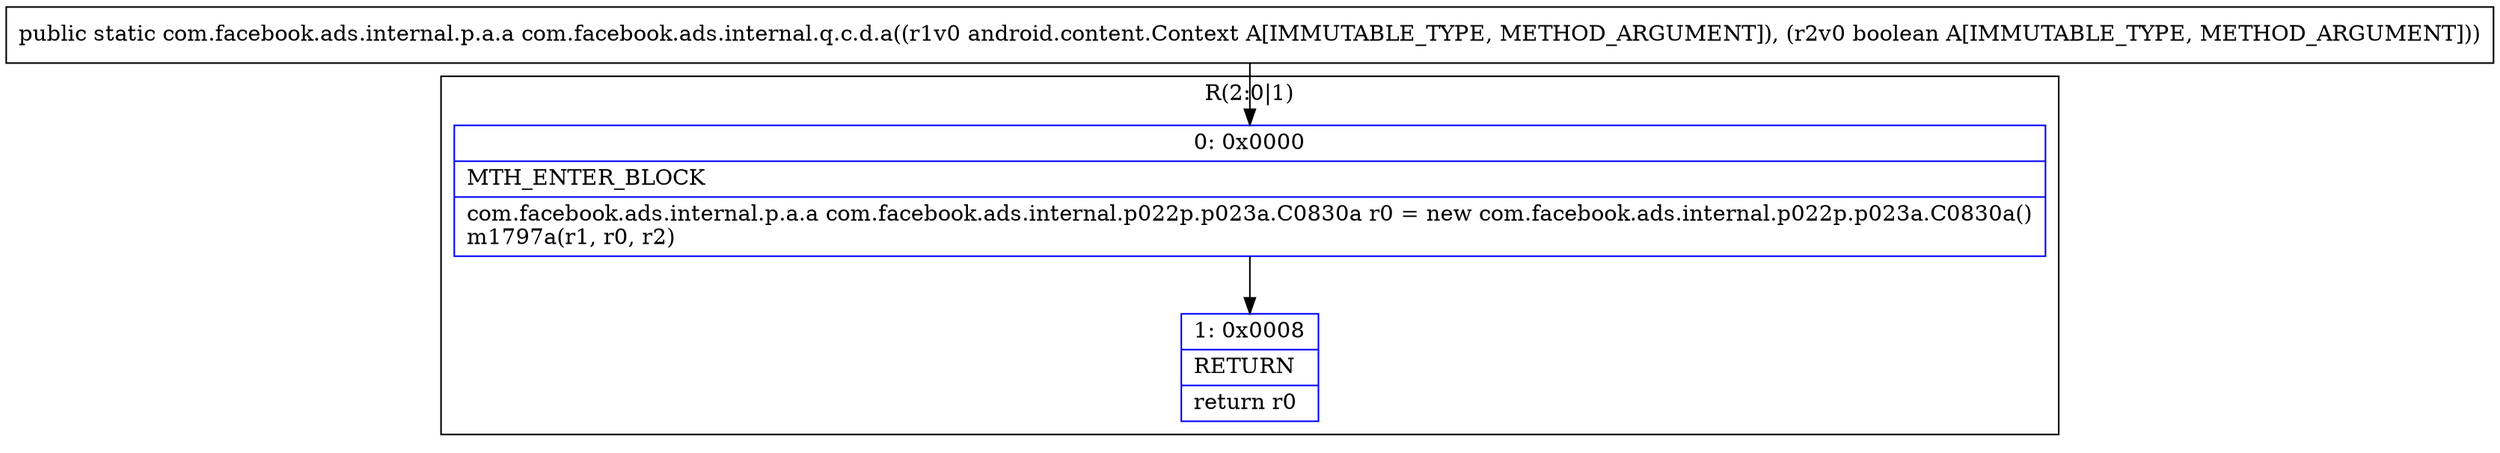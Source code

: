 digraph "CFG forcom.facebook.ads.internal.q.c.d.a(Landroid\/content\/Context;Z)Lcom\/facebook\/ads\/internal\/p\/a\/a;" {
subgraph cluster_Region_766100828 {
label = "R(2:0|1)";
node [shape=record,color=blue];
Node_0 [shape=record,label="{0\:\ 0x0000|MTH_ENTER_BLOCK\l|com.facebook.ads.internal.p.a.a com.facebook.ads.internal.p022p.p023a.C0830a r0 = new com.facebook.ads.internal.p022p.p023a.C0830a()\lm1797a(r1, r0, r2)\l}"];
Node_1 [shape=record,label="{1\:\ 0x0008|RETURN\l|return r0\l}"];
}
MethodNode[shape=record,label="{public static com.facebook.ads.internal.p.a.a com.facebook.ads.internal.q.c.d.a((r1v0 android.content.Context A[IMMUTABLE_TYPE, METHOD_ARGUMENT]), (r2v0 boolean A[IMMUTABLE_TYPE, METHOD_ARGUMENT])) }"];
MethodNode -> Node_0;
Node_0 -> Node_1;
}

